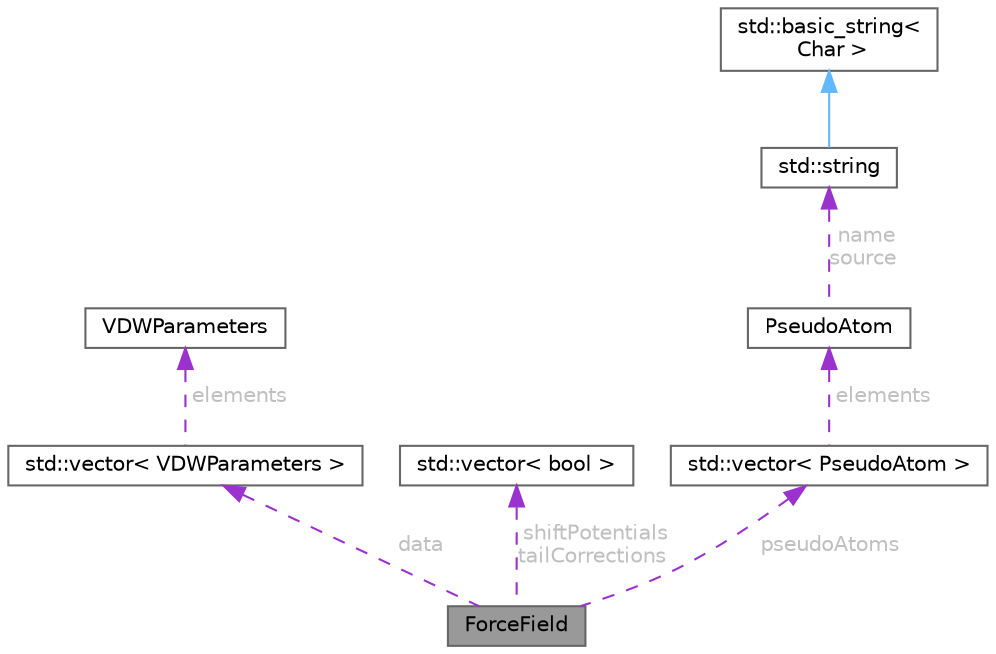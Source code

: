 digraph "ForceField"
{
 // LATEX_PDF_SIZE
  bgcolor="transparent";
  edge [fontname=Helvetica,fontsize=10,labelfontname=Helvetica,labelfontsize=10];
  node [fontname=Helvetica,fontsize=10,shape=box,height=0.2,width=0.4];
  Node1 [id="Node000001",label="ForceField",height=0.2,width=0.4,color="gray40", fillcolor="grey60", style="filled", fontcolor="black",tooltip="Represents the force field used in simulations."];
  Node2 -> Node1 [id="edge1_Node000001_Node000002",dir="back",color="darkorchid3",style="dashed",tooltip=" ",label=" data",fontcolor="grey" ];
  Node2 [id="Node000002",label="std::vector\< VDWParameters \>",height=0.2,width=0.4,color="gray40", fillcolor="white", style="filled",tooltip=" "];
  Node3 -> Node2 [id="edge2_Node000002_Node000003",dir="back",color="darkorchid3",style="dashed",tooltip=" ",label=" elements",fontcolor="grey" ];
  Node3 [id="Node000003",label="VDWParameters",height=0.2,width=0.4,color="gray40", fillcolor="white", style="filled",URL="$structVDWParameters.html",tooltip="Represents the van der Waals parameters for particle interactions."];
  Node4 -> Node1 [id="edge3_Node000001_Node000004",dir="back",color="darkorchid3",style="dashed",tooltip=" ",label=" shiftPotentials\ntailCorrections",fontcolor="grey" ];
  Node4 [id="Node000004",label="std::vector\< bool \>",height=0.2,width=0.4,color="gray40", fillcolor="white", style="filled",tooltip=" "];
  Node5 -> Node1 [id="edge4_Node000001_Node000005",dir="back",color="darkorchid3",style="dashed",tooltip=" ",label=" pseudoAtoms",fontcolor="grey" ];
  Node5 [id="Node000005",label="std::vector\< PseudoAtom \>",height=0.2,width=0.4,color="gray40", fillcolor="white", style="filled",tooltip=" "];
  Node6 -> Node5 [id="edge5_Node000005_Node000006",dir="back",color="darkorchid3",style="dashed",tooltip=" ",label=" elements",fontcolor="grey" ];
  Node6 [id="Node000006",label="PseudoAtom",height=0.2,width=0.4,color="gray40", fillcolor="white", style="filled",URL="$structPseudoAtom.html",tooltip="Represents a pseudo-atom in the simulation system."];
  Node7 -> Node6 [id="edge6_Node000006_Node000007",dir="back",color="darkorchid3",style="dashed",tooltip=" ",label=" name\nsource",fontcolor="grey" ];
  Node7 [id="Node000007",label="std::string",height=0.2,width=0.4,color="gray40", fillcolor="white", style="filled",tooltip=" "];
  Node8 -> Node7 [id="edge7_Node000007_Node000008",dir="back",color="steelblue1",style="solid",tooltip=" "];
  Node8 [id="Node000008",label="std::basic_string\<\l Char \>",height=0.2,width=0.4,color="gray40", fillcolor="white", style="filled",tooltip=" "];
}
